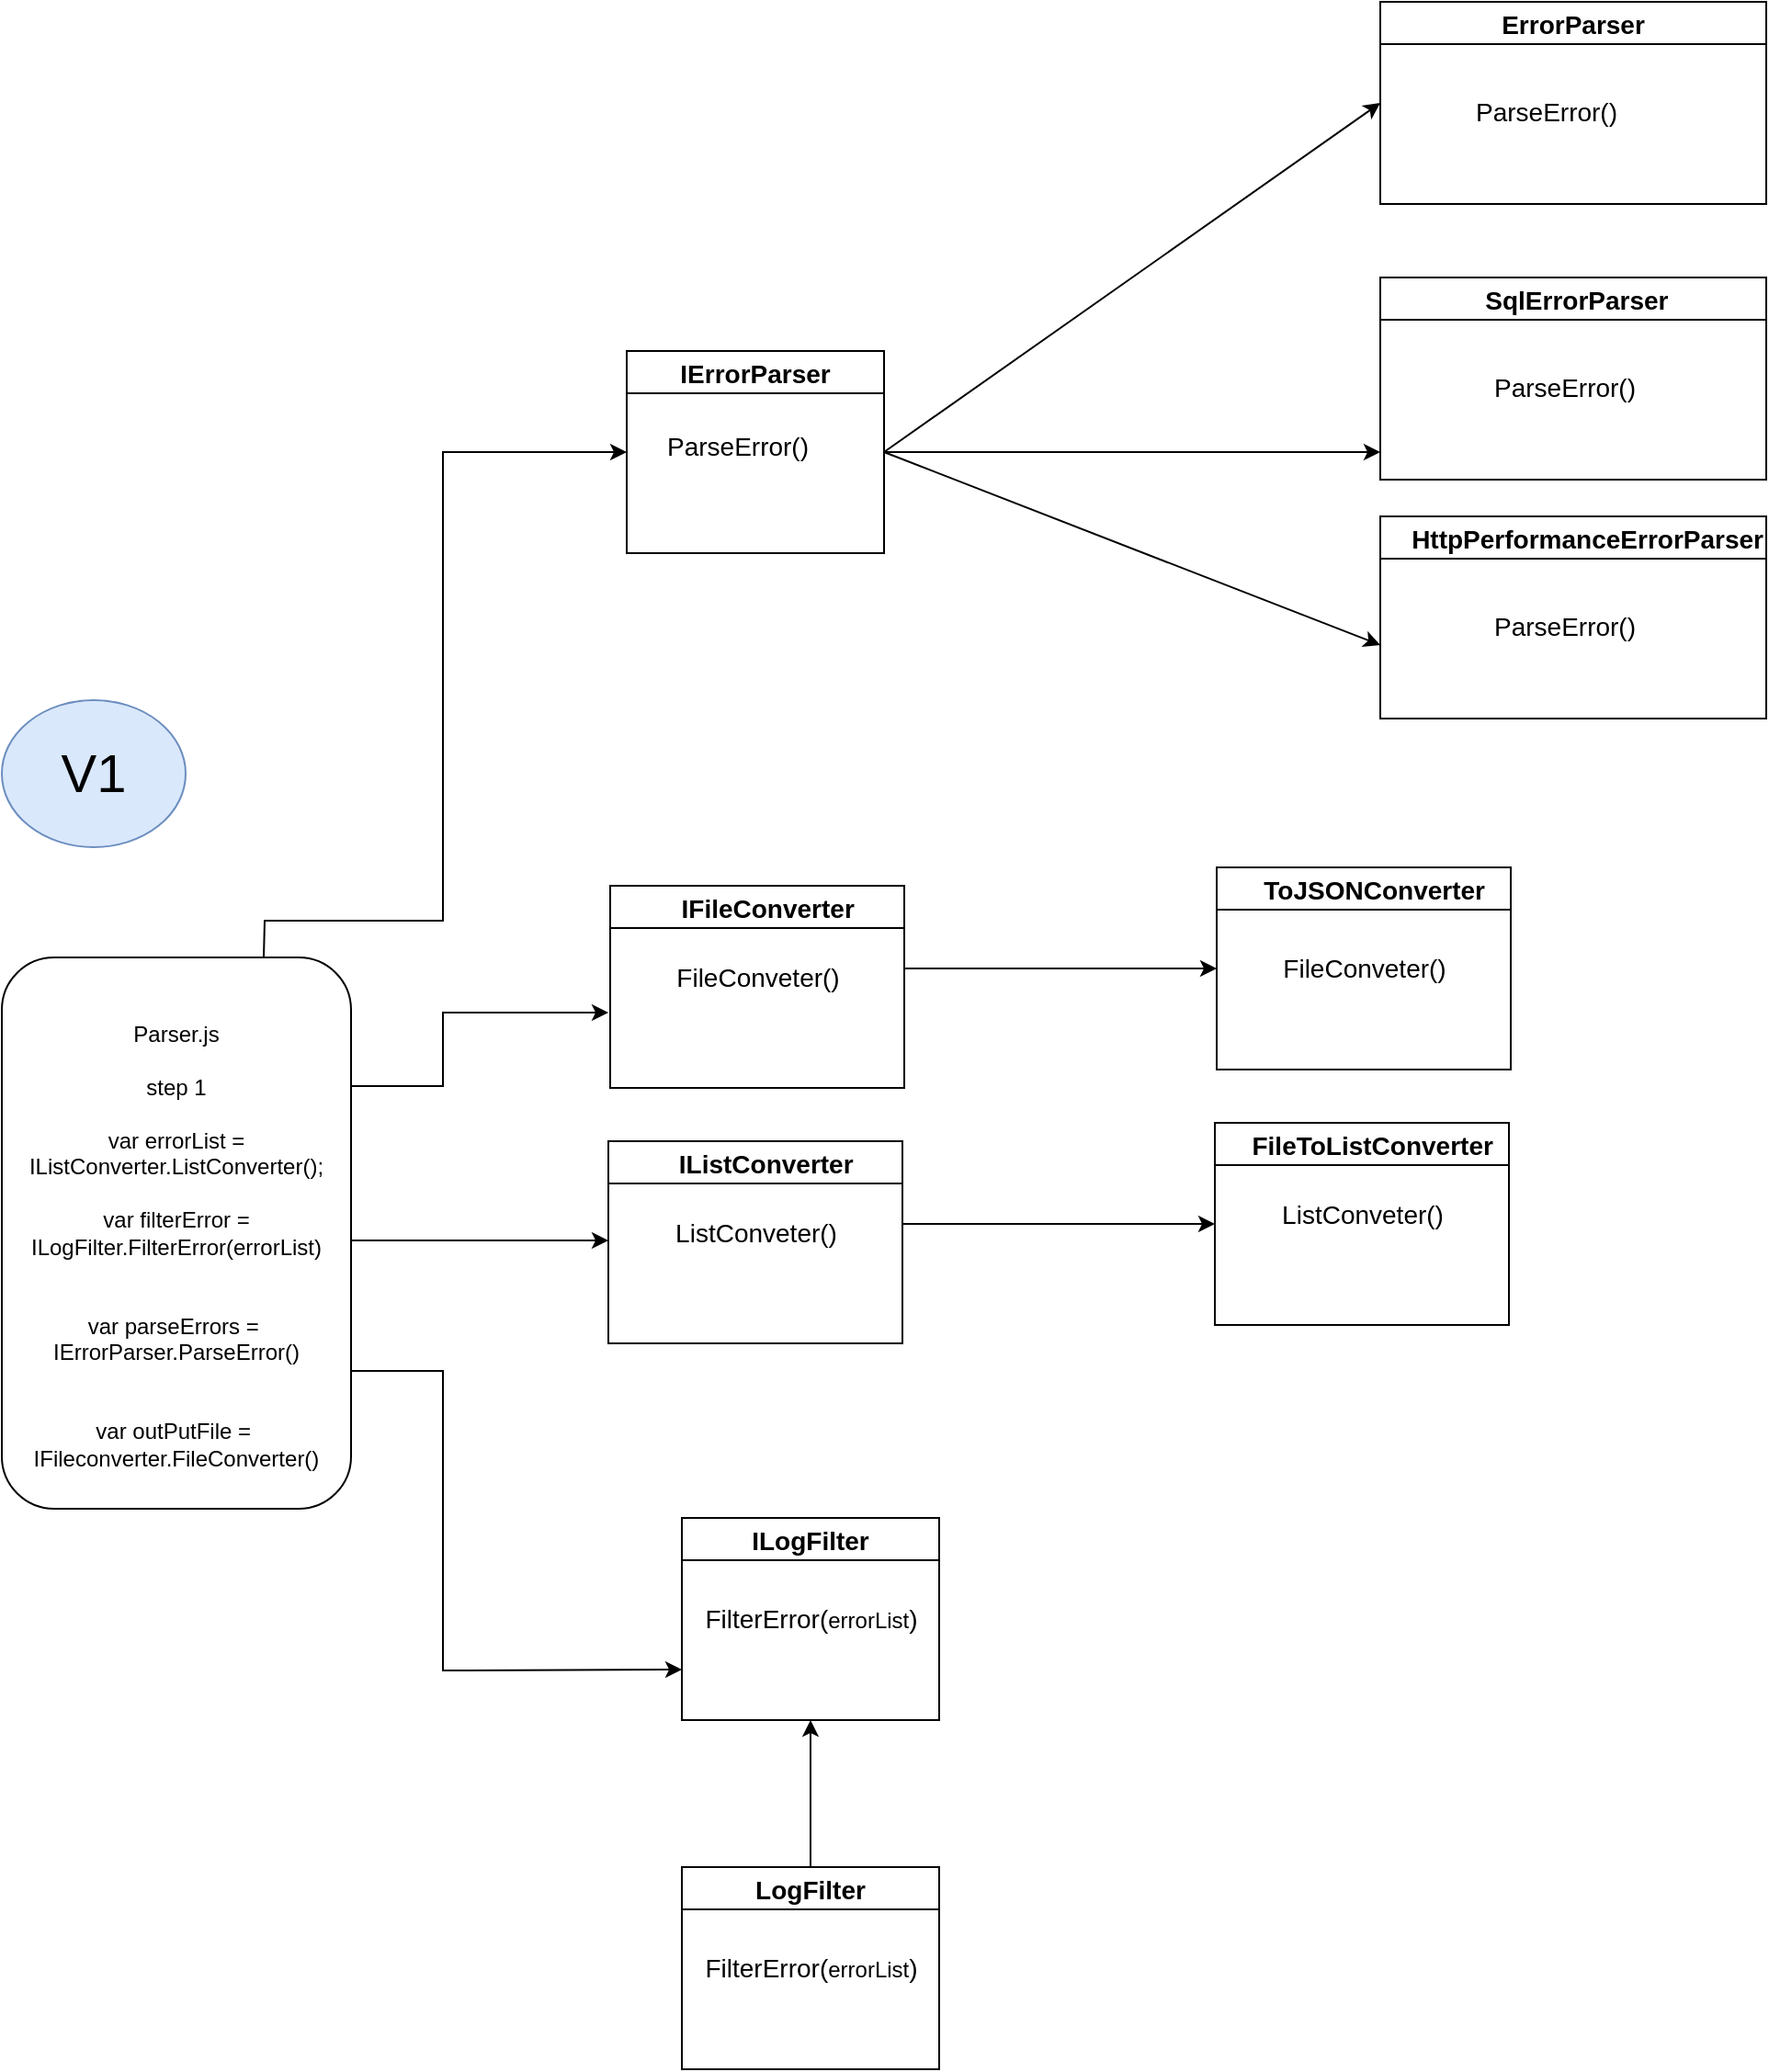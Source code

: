 <mxfile version="16.6.6" type="github">
  <diagram id="8CEDam4Kz6K1YHV5BsIE" name="Page-1">
    <mxGraphModel dx="3519" dy="1716" grid="1" gridSize="10" guides="1" tooltips="1" connect="1" arrows="1" fold="1" page="1" pageScale="1" pageWidth="827" pageHeight="1169" math="0" shadow="0">
      <root>
        <mxCell id="0" />
        <mxCell id="1" parent="0" />
        <mxCell id="9tluoSg7g2_nUF1wfxTb-10" style="edgeStyle=orthogonalEdgeStyle;rounded=0;orthogonalLoop=1;jettySize=auto;html=1;exitX=1;exitY=0.5;exitDx=0;exitDy=0;fontSize=14;" edge="1" parent="1">
          <mxGeometry relative="1" as="geometry">
            <mxPoint x="-1560" y="244" as="targetPoint" />
            <mxPoint x="-1700" y="244" as="sourcePoint" />
          </mxGeometry>
        </mxCell>
        <mxCell id="h-qV13v7lLTFH_YKPDdd-1" value="&lt;br&gt;Parser.js&lt;br&gt;&lt;br&gt;step 1&lt;br&gt;&lt;br&gt;var errorList = IListConverter.ListConverter();&lt;br&gt;&lt;br&gt;var filterError = ILogFilter.FilterError(errorList)&lt;br&gt;&lt;br&gt;&lt;br&gt;var parseErrors =&amp;nbsp; IErrorParser.ParseError()&lt;br&gt;&lt;br&gt;&lt;br&gt;var outPutFile =&amp;nbsp;&lt;br&gt;IFileconverter.FileConverter()" style="rounded=1;whiteSpace=wrap;html=1;" parent="1" vertex="1">
          <mxGeometry x="-1890" y="90" width="190" height="300" as="geometry" />
        </mxCell>
        <mxCell id="h-qV13v7lLTFH_YKPDdd-3" value="&lt;font style=&quot;font-size: 29px&quot;&gt;V1&lt;/font&gt;" style="ellipse;whiteSpace=wrap;html=1;fillColor=#dae8fc;strokeColor=#6c8ebf;" parent="1" vertex="1">
          <mxGeometry x="-1890" y="-50" width="100" height="80" as="geometry" />
        </mxCell>
        <mxCell id="h-qV13v7lLTFH_YKPDdd-4" value="IErrorParser" style="swimlane;fontSize=14;startSize=23;" parent="1" vertex="1">
          <mxGeometry x="-1550" y="-240" width="140" height="110" as="geometry">
            <mxRectangle x="-1470" y="180" width="50" height="23" as="alternateBounds" />
          </mxGeometry>
        </mxCell>
        <mxCell id="h-qV13v7lLTFH_YKPDdd-7" value="ParseError()" style="text;html=1;align=center;verticalAlign=middle;resizable=0;points=[];autosize=1;strokeColor=none;fillColor=none;fontSize=14;" parent="h-qV13v7lLTFH_YKPDdd-4" vertex="1">
          <mxGeometry x="15" y="42" width="90" height="20" as="geometry" />
        </mxCell>
        <mxCell id="h-qV13v7lLTFH_YKPDdd-6" value="" style="endArrow=classic;html=1;rounded=0;fontSize=14;entryX=0;entryY=0.75;entryDx=0;entryDy=0;exitX=1;exitY=0.75;exitDx=0;exitDy=0;" parent="1" edge="1" target="h-qV13v7lLTFH_YKPDdd-22" source="h-qV13v7lLTFH_YKPDdd-1">
          <mxGeometry width="50" height="50" relative="1" as="geometry">
            <mxPoint x="-1700" y="315" as="sourcePoint" />
            <mxPoint x="-1500" y="300" as="targetPoint" />
            <Array as="points">
              <mxPoint x="-1650" y="315" />
              <mxPoint x="-1650" y="478" />
            </Array>
          </mxGeometry>
        </mxCell>
        <mxCell id="h-qV13v7lLTFH_YKPDdd-11" value="ErrorParser" style="swimlane;fontSize=14;startSize=23;" parent="1" vertex="1">
          <mxGeometry x="-1140" y="-430" width="210" height="110" as="geometry">
            <mxRectangle x="-1470" y="180" width="50" height="23" as="alternateBounds" />
          </mxGeometry>
        </mxCell>
        <mxCell id="h-qV13v7lLTFH_YKPDdd-12" value="ParseError()" style="text;html=1;align=center;verticalAlign=middle;resizable=0;points=[];autosize=1;strokeColor=none;fillColor=none;fontSize=14;" parent="h-qV13v7lLTFH_YKPDdd-11" vertex="1">
          <mxGeometry x="45" y="50" width="90" height="20" as="geometry" />
        </mxCell>
        <mxCell id="h-qV13v7lLTFH_YKPDdd-13" value=" SqlErrorParser" style="swimlane;fontSize=14;startSize=23;" parent="1" vertex="1">
          <mxGeometry x="-1140" y="-280" width="210" height="110" as="geometry">
            <mxRectangle x="-1470" y="180" width="50" height="23" as="alternateBounds" />
          </mxGeometry>
        </mxCell>
        <mxCell id="h-qV13v7lLTFH_YKPDdd-18" value="ParseError()" style="text;html=1;align=center;verticalAlign=middle;resizable=0;points=[];autosize=1;strokeColor=none;fillColor=none;fontSize=14;" parent="h-qV13v7lLTFH_YKPDdd-13" vertex="1">
          <mxGeometry x="55" y="50" width="90" height="20" as="geometry" />
        </mxCell>
        <mxCell id="h-qV13v7lLTFH_YKPDdd-15" value="    HttpPerformanceErrorParser" style="swimlane;fontSize=14;startSize=23;" parent="1" vertex="1">
          <mxGeometry x="-1140" y="-150" width="210" height="110" as="geometry">
            <mxRectangle x="-1470" y="180" width="50" height="23" as="alternateBounds" />
          </mxGeometry>
        </mxCell>
        <mxCell id="h-qV13v7lLTFH_YKPDdd-19" value="ParseError()" style="text;html=1;align=center;verticalAlign=middle;resizable=0;points=[];autosize=1;strokeColor=none;fillColor=none;fontSize=14;" parent="h-qV13v7lLTFH_YKPDdd-15" vertex="1">
          <mxGeometry x="55" y="50" width="90" height="20" as="geometry" />
        </mxCell>
        <mxCell id="h-qV13v7lLTFH_YKPDdd-22" value="ILogFilter" style="swimlane;fontSize=14;startSize=23;" parent="1" vertex="1">
          <mxGeometry x="-1520" y="395" width="140" height="110" as="geometry">
            <mxRectangle x="-1470" y="180" width="50" height="23" as="alternateBounds" />
          </mxGeometry>
        </mxCell>
        <mxCell id="h-qV13v7lLTFH_YKPDdd-23" value="FilterError(&lt;span style=&quot;font-size: 12px&quot;&gt;errorList&lt;/span&gt;)" style="text;html=1;align=center;verticalAlign=middle;resizable=0;points=[];autosize=1;strokeColor=none;fillColor=none;fontSize=14;" parent="h-qV13v7lLTFH_YKPDdd-22" vertex="1">
          <mxGeometry x="5" y="45" width="130" height="20" as="geometry" />
        </mxCell>
        <mxCell id="h-qV13v7lLTFH_YKPDdd-25" value="LogFilter" style="swimlane;fontSize=14;startSize=23;" parent="1" vertex="1">
          <mxGeometry x="-1520" y="585" width="140" height="110" as="geometry">
            <mxRectangle x="-1470" y="180" width="50" height="23" as="alternateBounds" />
          </mxGeometry>
        </mxCell>
        <mxCell id="h-qV13v7lLTFH_YKPDdd-26" value="FilterError(&lt;span style=&quot;font-size: 12px&quot;&gt;errorList&lt;/span&gt;)" style="text;html=1;align=center;verticalAlign=middle;resizable=0;points=[];autosize=1;strokeColor=none;fillColor=none;fontSize=14;" parent="h-qV13v7lLTFH_YKPDdd-25" vertex="1">
          <mxGeometry x="5" y="45" width="130" height="20" as="geometry" />
        </mxCell>
        <mxCell id="h-qV13v7lLTFH_YKPDdd-27" value="" style="endArrow=classic;html=1;rounded=0;fontSize=14;exitX=0.5;exitY=0;exitDx=0;exitDy=0;entryX=0.5;entryY=1;entryDx=0;entryDy=0;" parent="1" source="h-qV13v7lLTFH_YKPDdd-25" target="h-qV13v7lLTFH_YKPDdd-22" edge="1">
          <mxGeometry width="50" height="50" relative="1" as="geometry">
            <mxPoint x="-1200" y="490" as="sourcePoint" />
            <mxPoint x="-1150" y="440" as="targetPoint" />
          </mxGeometry>
        </mxCell>
        <mxCell id="9tluoSg7g2_nUF1wfxTb-8" value="   IListConverter" style="swimlane;fontSize=14;startSize=23;" vertex="1" parent="1">
          <mxGeometry x="-1560" y="190" width="160" height="110" as="geometry">
            <mxRectangle x="-1470" y="180" width="50" height="23" as="alternateBounds" />
          </mxGeometry>
        </mxCell>
        <mxCell id="9tluoSg7g2_nUF1wfxTb-9" value="ListConveter()" style="text;html=1;align=center;verticalAlign=middle;resizable=0;points=[];autosize=1;strokeColor=none;fillColor=none;fontSize=14;" vertex="1" parent="9tluoSg7g2_nUF1wfxTb-8">
          <mxGeometry x="30" y="40" width="100" height="20" as="geometry" />
        </mxCell>
        <mxCell id="9tluoSg7g2_nUF1wfxTb-11" value="" style="endArrow=classic;html=1;rounded=0;fontSize=14;exitX=0.75;exitY=0;exitDx=0;exitDy=0;entryX=0;entryY=0.5;entryDx=0;entryDy=0;" edge="1" parent="1" source="h-qV13v7lLTFH_YKPDdd-1" target="h-qV13v7lLTFH_YKPDdd-4">
          <mxGeometry width="50" height="50" relative="1" as="geometry">
            <mxPoint x="-1410" y="60" as="sourcePoint" />
            <mxPoint x="-1360" y="10" as="targetPoint" />
            <Array as="points">
              <mxPoint x="-1747" y="70" />
              <mxPoint x="-1650" y="70" />
              <mxPoint x="-1650" y="-185" />
            </Array>
          </mxGeometry>
        </mxCell>
        <mxCell id="9tluoSg7g2_nUF1wfxTb-12" value="" style="endArrow=classic;html=1;rounded=0;fontSize=14;exitX=1;exitY=0.5;exitDx=0;exitDy=0;entryX=0;entryY=0.5;entryDx=0;entryDy=0;" edge="1" parent="1" source="h-qV13v7lLTFH_YKPDdd-4" target="h-qV13v7lLTFH_YKPDdd-11">
          <mxGeometry width="50" height="50" relative="1" as="geometry">
            <mxPoint x="-1410" y="-40" as="sourcePoint" />
            <mxPoint x="-1360" y="-90" as="targetPoint" />
          </mxGeometry>
        </mxCell>
        <mxCell id="9tluoSg7g2_nUF1wfxTb-13" value="" style="endArrow=classic;html=1;rounded=0;fontSize=14;exitX=1;exitY=0.5;exitDx=0;exitDy=0;" edge="1" parent="1" source="h-qV13v7lLTFH_YKPDdd-4">
          <mxGeometry width="50" height="50" relative="1" as="geometry">
            <mxPoint x="-1410" y="-240" as="sourcePoint" />
            <mxPoint x="-1140" y="-185" as="targetPoint" />
          </mxGeometry>
        </mxCell>
        <mxCell id="9tluoSg7g2_nUF1wfxTb-14" value="" style="endArrow=classic;html=1;rounded=0;fontSize=14;exitX=1;exitY=0.5;exitDx=0;exitDy=0;" edge="1" parent="1" source="h-qV13v7lLTFH_YKPDdd-4">
          <mxGeometry width="50" height="50" relative="1" as="geometry">
            <mxPoint x="-1410" y="-190" as="sourcePoint" />
            <mxPoint x="-1140" y="-80" as="targetPoint" />
          </mxGeometry>
        </mxCell>
        <mxCell id="9tluoSg7g2_nUF1wfxTb-15" value="   FileToListConverter" style="swimlane;fontSize=14;startSize=23;" vertex="1" parent="1">
          <mxGeometry x="-1230" y="180" width="160" height="110" as="geometry">
            <mxRectangle x="-1470" y="180" width="50" height="23" as="alternateBounds" />
          </mxGeometry>
        </mxCell>
        <mxCell id="9tluoSg7g2_nUF1wfxTb-16" value="ListConveter()" style="text;html=1;align=center;verticalAlign=middle;resizable=0;points=[];autosize=1;strokeColor=none;fillColor=none;fontSize=14;" vertex="1" parent="9tluoSg7g2_nUF1wfxTb-15">
          <mxGeometry x="30" y="40" width="100" height="20" as="geometry" />
        </mxCell>
        <mxCell id="9tluoSg7g2_nUF1wfxTb-18" value="" style="endArrow=classic;html=1;rounded=0;fontSize=14;entryX=0;entryY=0.5;entryDx=0;entryDy=0;" edge="1" parent="1" target="9tluoSg7g2_nUF1wfxTb-15">
          <mxGeometry width="50" height="50" relative="1" as="geometry">
            <mxPoint x="-1400" y="235" as="sourcePoint" />
            <mxPoint x="-1360" y="110" as="targetPoint" />
          </mxGeometry>
        </mxCell>
        <mxCell id="9tluoSg7g2_nUF1wfxTb-19" value="   IFileConverter" style="swimlane;fontSize=14;startSize=23;" vertex="1" parent="1">
          <mxGeometry x="-1559" y="51" width="160" height="110" as="geometry">
            <mxRectangle x="-1470" y="180" width="50" height="23" as="alternateBounds" />
          </mxGeometry>
        </mxCell>
        <mxCell id="9tluoSg7g2_nUF1wfxTb-20" value="FileConveter()" style="text;html=1;align=center;verticalAlign=middle;resizable=0;points=[];autosize=1;strokeColor=none;fillColor=none;fontSize=14;" vertex="1" parent="9tluoSg7g2_nUF1wfxTb-19">
          <mxGeometry x="30" y="40" width="100" height="20" as="geometry" />
        </mxCell>
        <mxCell id="9tluoSg7g2_nUF1wfxTb-21" value="   ToJSONConverter" style="swimlane;fontSize=14;startSize=23;" vertex="1" parent="1">
          <mxGeometry x="-1229" y="41" width="160" height="110" as="geometry">
            <mxRectangle x="-1470" y="180" width="50" height="23" as="alternateBounds" />
          </mxGeometry>
        </mxCell>
        <mxCell id="9tluoSg7g2_nUF1wfxTb-24" value="FileConveter()" style="text;html=1;align=center;verticalAlign=middle;resizable=0;points=[];autosize=1;strokeColor=none;fillColor=none;fontSize=14;" vertex="1" parent="9tluoSg7g2_nUF1wfxTb-21">
          <mxGeometry x="30" y="45" width="100" height="20" as="geometry" />
        </mxCell>
        <mxCell id="9tluoSg7g2_nUF1wfxTb-23" value="" style="endArrow=classic;html=1;rounded=0;fontSize=14;entryX=0;entryY=0.5;entryDx=0;entryDy=0;" edge="1" parent="1" target="9tluoSg7g2_nUF1wfxTb-21">
          <mxGeometry width="50" height="50" relative="1" as="geometry">
            <mxPoint x="-1399" y="96" as="sourcePoint" />
            <mxPoint x="-1359" y="-29" as="targetPoint" />
          </mxGeometry>
        </mxCell>
        <mxCell id="9tluoSg7g2_nUF1wfxTb-25" value="" style="endArrow=classic;html=1;rounded=0;fontSize=14;" edge="1" parent="1">
          <mxGeometry width="50" height="50" relative="1" as="geometry">
            <mxPoint x="-1700" y="160" as="sourcePoint" />
            <mxPoint x="-1560" y="120" as="targetPoint" />
            <Array as="points">
              <mxPoint x="-1650" y="160" />
              <mxPoint x="-1650" y="120" />
            </Array>
          </mxGeometry>
        </mxCell>
      </root>
    </mxGraphModel>
  </diagram>
</mxfile>
